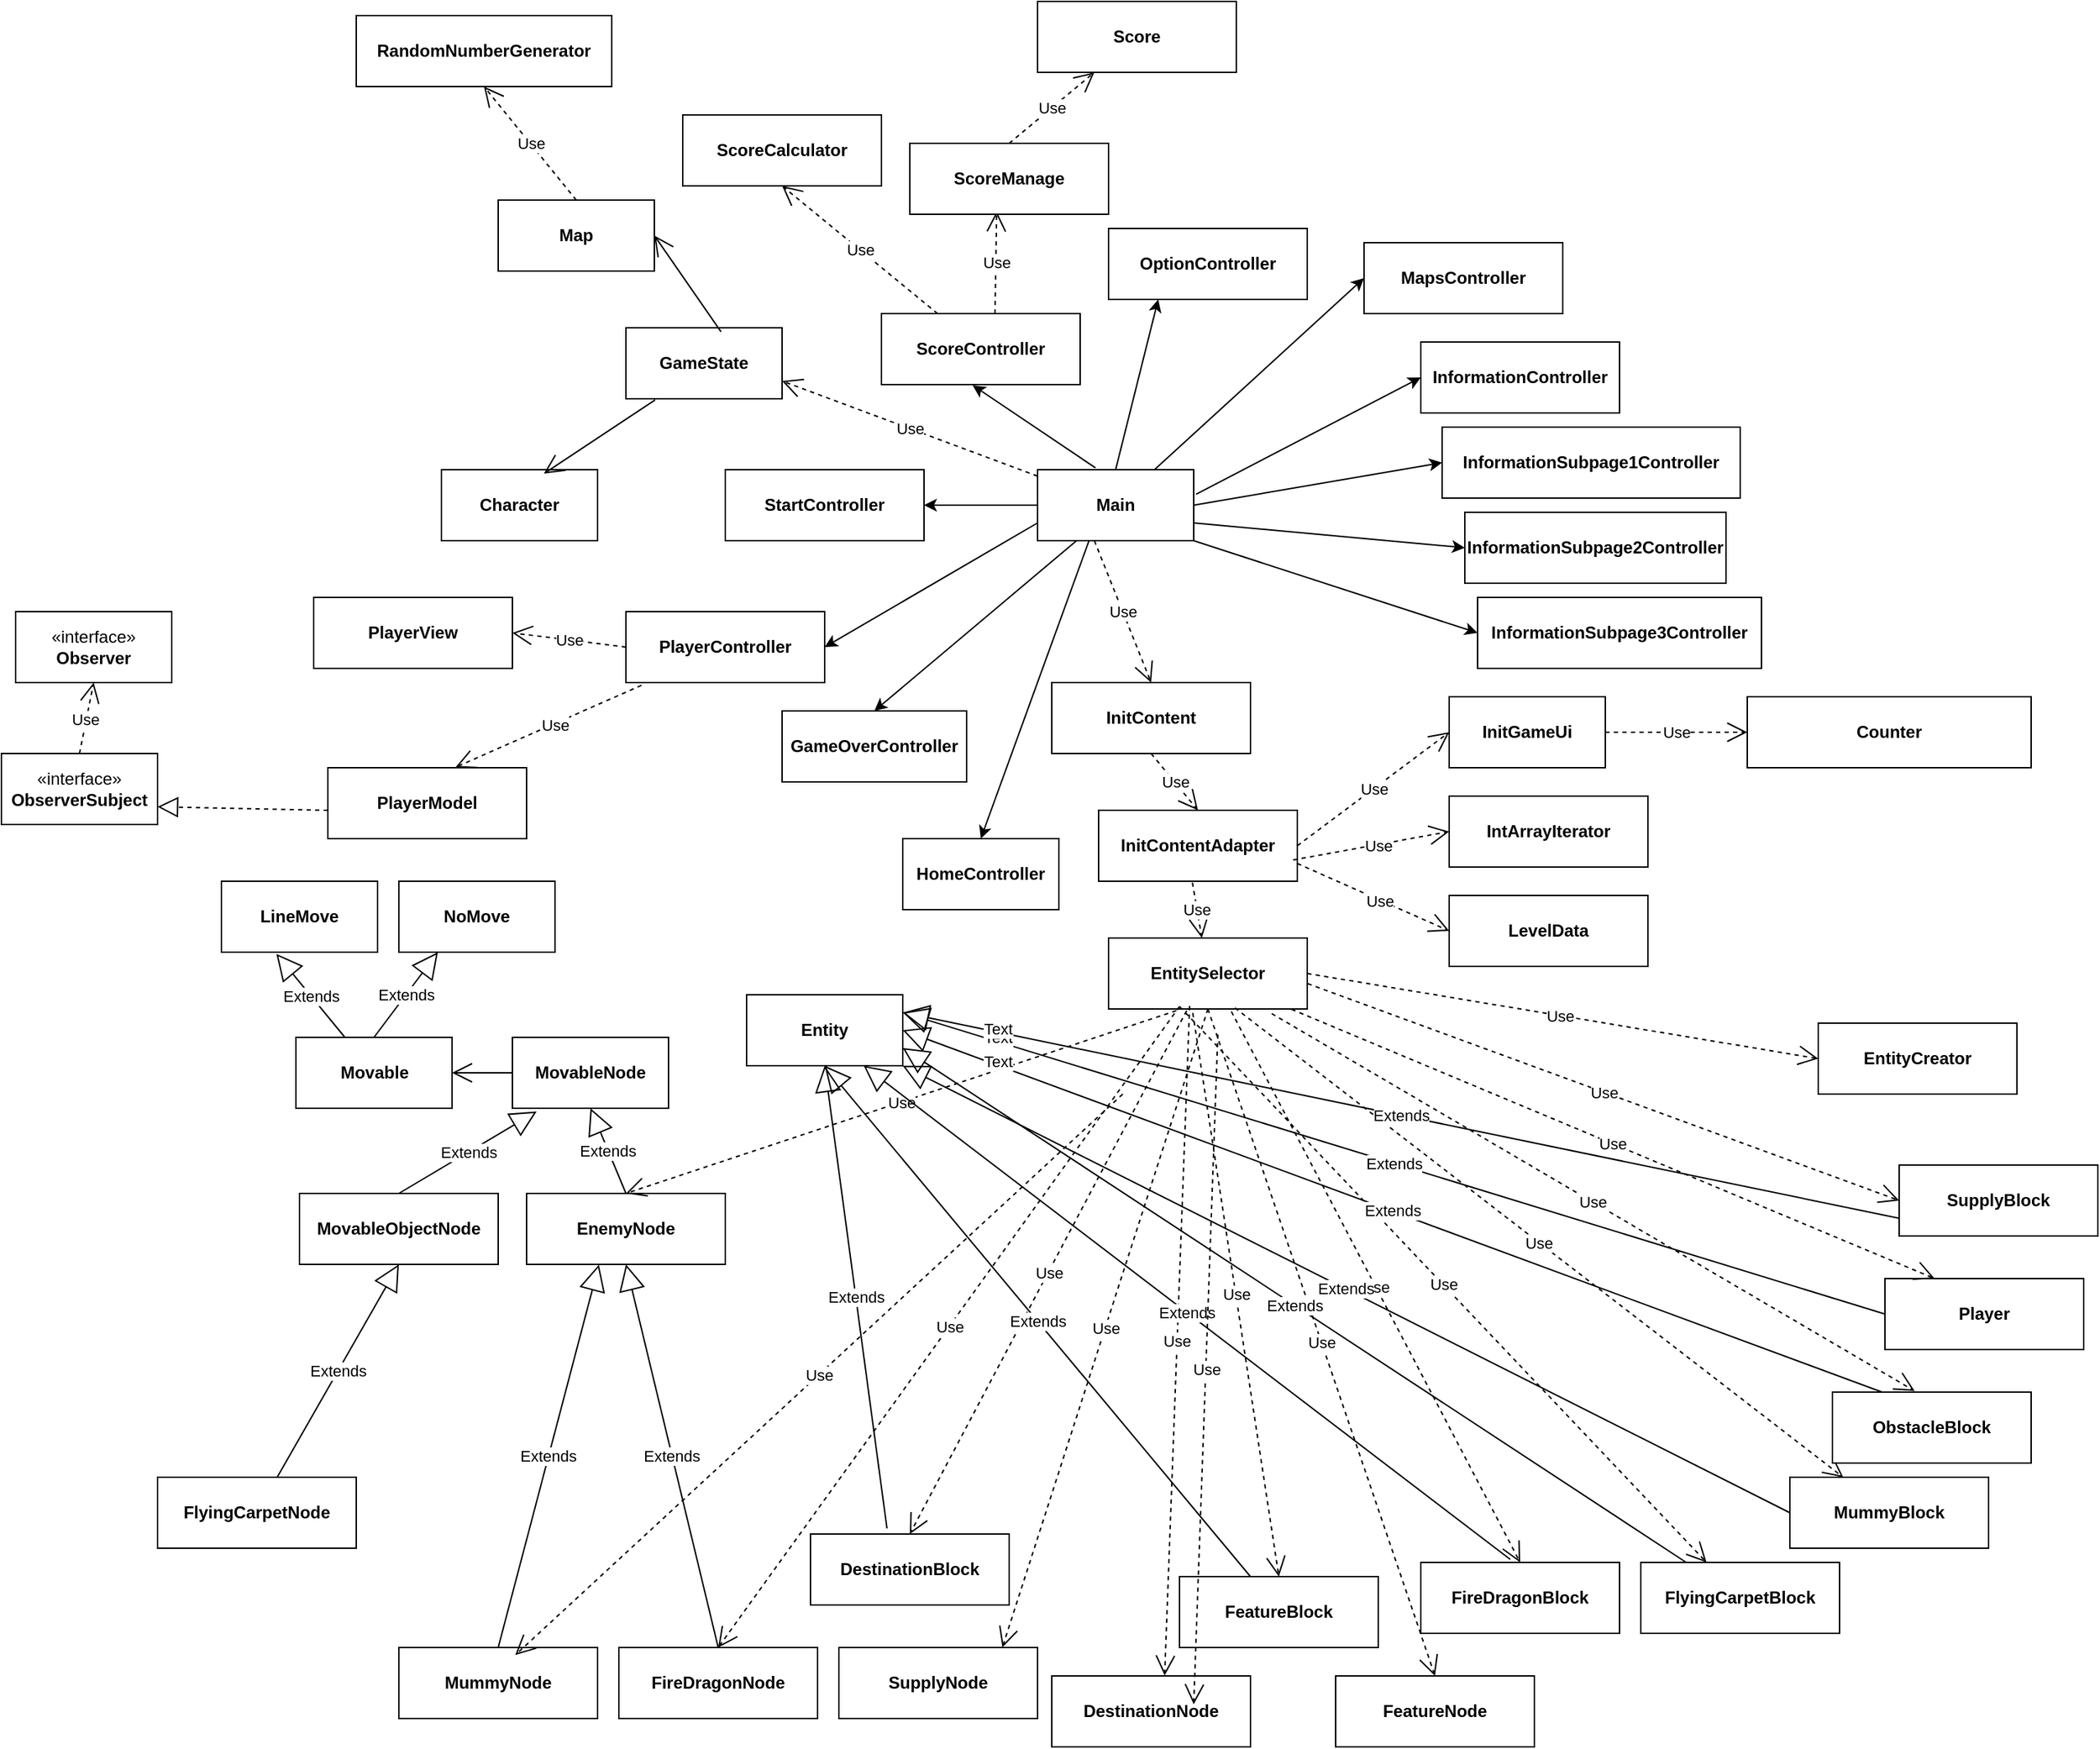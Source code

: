 <mxfile version="24.7.17">
  <diagram id="C5RBs43oDa-KdzZeNtuy" name="Page-1">
    <mxGraphModel dx="3694" dy="2656" grid="1" gridSize="10" guides="1" tooltips="1" connect="1" arrows="1" fold="1" page="1" pageScale="1" pageWidth="827" pageHeight="1169" math="0" shadow="0">
      <root>
        <mxCell id="WIyWlLk6GJQsqaUBKTNV-0" />
        <mxCell id="WIyWlLk6GJQsqaUBKTNV-1" parent="WIyWlLk6GJQsqaUBKTNV-0" />
        <mxCell id="lvZQd4kGXBRueiIC1qZG-39" value="&lt;b&gt;GameOverController&lt;/b&gt;" style="html=1;whiteSpace=wrap;" vertex="1" parent="WIyWlLk6GJQsqaUBKTNV-1">
          <mxGeometry x="50" y="400" width="130" height="50" as="geometry" />
        </mxCell>
        <mxCell id="lvZQd4kGXBRueiIC1qZG-62" style="edgeStyle=orthogonalEdgeStyle;rounded=0;orthogonalLoop=1;jettySize=auto;html=1;" edge="1" parent="WIyWlLk6GJQsqaUBKTNV-1" source="lvZQd4kGXBRueiIC1qZG-40">
          <mxGeometry relative="1" as="geometry">
            <mxPoint x="150.0" y="255" as="targetPoint" />
          </mxGeometry>
        </mxCell>
        <mxCell id="lvZQd4kGXBRueiIC1qZG-40" value="&lt;b&gt;Main&lt;/b&gt;" style="html=1;whiteSpace=wrap;" vertex="1" parent="WIyWlLk6GJQsqaUBKTNV-1">
          <mxGeometry x="230" y="230" width="110" height="50" as="geometry" />
        </mxCell>
        <mxCell id="lvZQd4kGXBRueiIC1qZG-41" value="" style="endArrow=classic;html=1;rounded=0;exitX=0.25;exitY=1;exitDx=0;exitDy=0;entryX=0.5;entryY=0;entryDx=0;entryDy=0;" edge="1" parent="WIyWlLk6GJQsqaUBKTNV-1" source="lvZQd4kGXBRueiIC1qZG-40" target="lvZQd4kGXBRueiIC1qZG-39">
          <mxGeometry width="50" height="50" relative="1" as="geometry">
            <mxPoint x="175" y="360.0" as="sourcePoint" />
            <mxPoint x="160" y="290" as="targetPoint" />
          </mxGeometry>
        </mxCell>
        <mxCell id="lvZQd4kGXBRueiIC1qZG-42" value="&lt;b&gt;HomeController&lt;/b&gt;" style="html=1;whiteSpace=wrap;" vertex="1" parent="WIyWlLk6GJQsqaUBKTNV-1">
          <mxGeometry x="135" y="490" width="110" height="50" as="geometry" />
        </mxCell>
        <mxCell id="lvZQd4kGXBRueiIC1qZG-44" value="" style="endArrow=classic;html=1;rounded=0;exitX=0.33;exitY=0.997;exitDx=0;exitDy=0;exitPerimeter=0;entryX=0.5;entryY=0;entryDx=0;entryDy=0;" edge="1" parent="WIyWlLk6GJQsqaUBKTNV-1" source="lvZQd4kGXBRueiIC1qZG-40" target="lvZQd4kGXBRueiIC1qZG-42">
          <mxGeometry width="50" height="50" relative="1" as="geometry">
            <mxPoint x="260" y="410" as="sourcePoint" />
            <mxPoint x="330" y="370" as="targetPoint" />
          </mxGeometry>
        </mxCell>
        <mxCell id="lvZQd4kGXBRueiIC1qZG-45" value="&lt;b&gt;InformationController&lt;/b&gt;" style="html=1;whiteSpace=wrap;" vertex="1" parent="WIyWlLk6GJQsqaUBKTNV-1">
          <mxGeometry x="500" y="140" width="140" height="50" as="geometry" />
        </mxCell>
        <mxCell id="lvZQd4kGXBRueiIC1qZG-46" value="" style="endArrow=classic;html=1;rounded=0;exitX=1.015;exitY=0.346;exitDx=0;exitDy=0;entryX=0;entryY=0.5;entryDx=0;entryDy=0;exitPerimeter=0;" edge="1" parent="WIyWlLk6GJQsqaUBKTNV-1" source="lvZQd4kGXBRueiIC1qZG-40" target="lvZQd4kGXBRueiIC1qZG-45">
          <mxGeometry width="50" height="50" relative="1" as="geometry">
            <mxPoint x="288" y="291" as="sourcePoint" />
            <mxPoint x="275" y="420" as="targetPoint" />
          </mxGeometry>
        </mxCell>
        <mxCell id="lvZQd4kGXBRueiIC1qZG-47" value="&lt;b&gt;InformationSubpage2Controller&lt;/b&gt;" style="html=1;whiteSpace=wrap;" vertex="1" parent="WIyWlLk6GJQsqaUBKTNV-1">
          <mxGeometry x="531" y="260" width="184" height="50" as="geometry" />
        </mxCell>
        <mxCell id="lvZQd4kGXBRueiIC1qZG-48" value="&lt;b&gt;InformationSubpage3Controller&lt;/b&gt;" style="html=1;whiteSpace=wrap;" vertex="1" parent="WIyWlLk6GJQsqaUBKTNV-1">
          <mxGeometry x="540" y="320" width="200" height="50" as="geometry" />
        </mxCell>
        <mxCell id="lvZQd4kGXBRueiIC1qZG-49" value="&lt;b&gt;InformationSubpage1Controller&lt;/b&gt;" style="html=1;whiteSpace=wrap;" vertex="1" parent="WIyWlLk6GJQsqaUBKTNV-1">
          <mxGeometry x="515" y="200" width="210" height="50" as="geometry" />
        </mxCell>
        <mxCell id="lvZQd4kGXBRueiIC1qZG-51" value="" style="endArrow=classic;html=1;rounded=0;exitX=1;exitY=1;exitDx=0;exitDy=0;entryX=0;entryY=0.5;entryDx=0;entryDy=0;" edge="1" parent="WIyWlLk6GJQsqaUBKTNV-1" source="lvZQd4kGXBRueiIC1qZG-40" target="lvZQd4kGXBRueiIC1qZG-48">
          <mxGeometry width="50" height="50" relative="1" as="geometry">
            <mxPoint x="268" y="290" as="sourcePoint" />
            <mxPoint x="125" y="410" as="targetPoint" />
          </mxGeometry>
        </mxCell>
        <mxCell id="lvZQd4kGXBRueiIC1qZG-52" value="" style="endArrow=classic;html=1;rounded=0;entryX=0;entryY=0.5;entryDx=0;entryDy=0;exitX=1;exitY=0.75;exitDx=0;exitDy=0;" edge="1" parent="WIyWlLk6GJQsqaUBKTNV-1" source="lvZQd4kGXBRueiIC1qZG-40" target="lvZQd4kGXBRueiIC1qZG-47">
          <mxGeometry width="50" height="50" relative="1" as="geometry">
            <mxPoint x="269" y="279" as="sourcePoint" />
            <mxPoint x="180" y="520" as="targetPoint" />
          </mxGeometry>
        </mxCell>
        <mxCell id="lvZQd4kGXBRueiIC1qZG-53" value="" style="endArrow=classic;html=1;rounded=0;entryX=0;entryY=0.5;entryDx=0;entryDy=0;exitX=1;exitY=0.5;exitDx=0;exitDy=0;" edge="1" parent="WIyWlLk6GJQsqaUBKTNV-1" source="lvZQd4kGXBRueiIC1qZG-40" target="lvZQd4kGXBRueiIC1qZG-49">
          <mxGeometry width="50" height="50" relative="1" as="geometry">
            <mxPoint x="350" y="260" as="sourcePoint" />
            <mxPoint x="410" y="520" as="targetPoint" />
          </mxGeometry>
        </mxCell>
        <mxCell id="lvZQd4kGXBRueiIC1qZG-54" value="&lt;b&gt;MapsController&lt;/b&gt;" style="html=1;whiteSpace=wrap;" vertex="1" parent="WIyWlLk6GJQsqaUBKTNV-1">
          <mxGeometry x="460" y="70" width="140" height="50" as="geometry" />
        </mxCell>
        <mxCell id="lvZQd4kGXBRueiIC1qZG-55" value="&lt;b&gt;OptionController&lt;/b&gt;" style="html=1;whiteSpace=wrap;" vertex="1" parent="WIyWlLk6GJQsqaUBKTNV-1">
          <mxGeometry x="280" y="60" width="140" height="50" as="geometry" />
        </mxCell>
        <mxCell id="lvZQd4kGXBRueiIC1qZG-56" value="&lt;b&gt;ScoreController&lt;/b&gt;" style="html=1;whiteSpace=wrap;" vertex="1" parent="WIyWlLk6GJQsqaUBKTNV-1">
          <mxGeometry x="120" y="120" width="140" height="50" as="geometry" />
        </mxCell>
        <mxCell id="lvZQd4kGXBRueiIC1qZG-57" value="&lt;b&gt;StartController&lt;/b&gt;" style="html=1;whiteSpace=wrap;" vertex="1" parent="WIyWlLk6GJQsqaUBKTNV-1">
          <mxGeometry x="10" y="230" width="140" height="50" as="geometry" />
        </mxCell>
        <mxCell id="lvZQd4kGXBRueiIC1qZG-65" value="" style="endArrow=classic;html=1;rounded=0;exitX=0.371;exitY=-0.026;exitDx=0;exitDy=0;exitPerimeter=0;entryX=0.459;entryY=1.009;entryDx=0;entryDy=0;entryPerimeter=0;" edge="1" parent="WIyWlLk6GJQsqaUBKTNV-1" source="lvZQd4kGXBRueiIC1qZG-40" target="lvZQd4kGXBRueiIC1qZG-56">
          <mxGeometry width="50" height="50" relative="1" as="geometry">
            <mxPoint x="140" y="220" as="sourcePoint" />
            <mxPoint x="190" y="170" as="targetPoint" />
          </mxGeometry>
        </mxCell>
        <mxCell id="lvZQd4kGXBRueiIC1qZG-66" value="" style="endArrow=classic;html=1;rounded=0;entryX=0.25;entryY=1;entryDx=0;entryDy=0;exitX=0.5;exitY=0;exitDx=0;exitDy=0;" edge="1" parent="WIyWlLk6GJQsqaUBKTNV-1" source="lvZQd4kGXBRueiIC1qZG-40" target="lvZQd4kGXBRueiIC1qZG-55">
          <mxGeometry width="50" height="50" relative="1" as="geometry">
            <mxPoint x="290" y="230" as="sourcePoint" />
            <mxPoint x="340" y="180" as="targetPoint" />
          </mxGeometry>
        </mxCell>
        <mxCell id="lvZQd4kGXBRueiIC1qZG-67" value="" style="endArrow=classic;html=1;rounded=0;entryX=0;entryY=0.5;entryDx=0;entryDy=0;" edge="1" parent="WIyWlLk6GJQsqaUBKTNV-1" source="lvZQd4kGXBRueiIC1qZG-40" target="lvZQd4kGXBRueiIC1qZG-54">
          <mxGeometry width="50" height="50" relative="1" as="geometry">
            <mxPoint x="350" y="280" as="sourcePoint" />
            <mxPoint x="400" y="230" as="targetPoint" />
          </mxGeometry>
        </mxCell>
        <mxCell id="lvZQd4kGXBRueiIC1qZG-68" value="&lt;b&gt;PlayerController&lt;/b&gt;" style="html=1;whiteSpace=wrap;" vertex="1" parent="WIyWlLk6GJQsqaUBKTNV-1">
          <mxGeometry x="-60" y="330" width="140" height="50" as="geometry" />
        </mxCell>
        <mxCell id="lvZQd4kGXBRueiIC1qZG-69" value="" style="endArrow=classic;html=1;rounded=0;entryX=1;entryY=0.5;entryDx=0;entryDy=0;exitX=0;exitY=0.75;exitDx=0;exitDy=0;" edge="1" parent="WIyWlLk6GJQsqaUBKTNV-1" source="lvZQd4kGXBRueiIC1qZG-40" target="lvZQd4kGXBRueiIC1qZG-68">
          <mxGeometry width="50" height="50" relative="1" as="geometry">
            <mxPoint x="170" y="340" as="sourcePoint" />
            <mxPoint x="220" y="290" as="targetPoint" />
          </mxGeometry>
        </mxCell>
        <mxCell id="lvZQd4kGXBRueiIC1qZG-71" value="&lt;b&gt;PlayerModel&lt;/b&gt;" style="html=1;whiteSpace=wrap;" vertex="1" parent="WIyWlLk6GJQsqaUBKTNV-1">
          <mxGeometry x="-270" y="440" width="140" height="50" as="geometry" />
        </mxCell>
        <mxCell id="lvZQd4kGXBRueiIC1qZG-73" value="Use" style="endArrow=open;endSize=12;dashed=1;html=1;rounded=0;entryX=0.643;entryY=-0.007;entryDx=0;entryDy=0;entryPerimeter=0;exitX=0.078;exitY=1.039;exitDx=0;exitDy=0;exitPerimeter=0;" edge="1" parent="WIyWlLk6GJQsqaUBKTNV-1" source="lvZQd4kGXBRueiIC1qZG-68" target="lvZQd4kGXBRueiIC1qZG-71">
          <mxGeometry x="-0.062" y="1" width="160" relative="1" as="geometry">
            <mxPoint x="-2" y="380" as="sourcePoint" />
            <mxPoint x="-120" y="440" as="targetPoint" />
            <mxPoint as="offset" />
          </mxGeometry>
        </mxCell>
        <mxCell id="lvZQd4kGXBRueiIC1qZG-74" value="&lt;b&gt;PlayerView&lt;/b&gt;" style="html=1;whiteSpace=wrap;" vertex="1" parent="WIyWlLk6GJQsqaUBKTNV-1">
          <mxGeometry x="-280" y="320" width="140" height="50" as="geometry" />
        </mxCell>
        <mxCell id="lvZQd4kGXBRueiIC1qZG-75" value="Use" style="endArrow=open;endSize=12;dashed=1;html=1;rounded=0;exitX=0;exitY=0.5;exitDx=0;exitDy=0;entryX=1;entryY=0.5;entryDx=0;entryDy=0;" edge="1" parent="WIyWlLk6GJQsqaUBKTNV-1" source="lvZQd4kGXBRueiIC1qZG-68" target="lvZQd4kGXBRueiIC1qZG-74">
          <mxGeometry width="160" relative="1" as="geometry">
            <mxPoint x="-31" y="393" as="sourcePoint" />
            <mxPoint x="-87" y="490" as="targetPoint" />
          </mxGeometry>
        </mxCell>
        <mxCell id="lvZQd4kGXBRueiIC1qZG-76" value="&lt;b&gt;GameState&lt;/b&gt;" style="html=1;whiteSpace=wrap;" vertex="1" parent="WIyWlLk6GJQsqaUBKTNV-1">
          <mxGeometry x="-60" y="130" width="110" height="50" as="geometry" />
        </mxCell>
        <mxCell id="lvZQd4kGXBRueiIC1qZG-77" value="Use" style="endArrow=open;endSize=12;dashed=1;html=1;rounded=0;entryX=1;entryY=0.75;entryDx=0;entryDy=0;" edge="1" parent="WIyWlLk6GJQsqaUBKTNV-1" source="lvZQd4kGXBRueiIC1qZG-40" target="lvZQd4kGXBRueiIC1qZG-76">
          <mxGeometry width="160" relative="1" as="geometry">
            <mxPoint x="-80" y="200" as="sourcePoint" />
            <mxPoint x="80" y="200" as="targetPoint" />
          </mxGeometry>
        </mxCell>
        <mxCell id="lvZQd4kGXBRueiIC1qZG-78" value="&lt;b&gt;Character&lt;/b&gt;" style="html=1;whiteSpace=wrap;" vertex="1" parent="WIyWlLk6GJQsqaUBKTNV-1">
          <mxGeometry x="-190" y="230" width="110" height="50" as="geometry" />
        </mxCell>
        <mxCell id="lvZQd4kGXBRueiIC1qZG-79" value="&lt;b&gt;Map&lt;/b&gt;" style="html=1;whiteSpace=wrap;" vertex="1" parent="WIyWlLk6GJQsqaUBKTNV-1">
          <mxGeometry x="-150" y="40" width="110" height="50" as="geometry" />
        </mxCell>
        <mxCell id="lvZQd4kGXBRueiIC1qZG-84" value="&lt;b&gt;EntitySelector&lt;/b&gt;" style="html=1;whiteSpace=wrap;" vertex="1" parent="WIyWlLk6GJQsqaUBKTNV-1">
          <mxGeometry x="280" y="560" width="140" height="50" as="geometry" />
        </mxCell>
        <mxCell id="lvZQd4kGXBRueiIC1qZG-85" value="&lt;b&gt;InitContentAdapter&lt;/b&gt;" style="html=1;whiteSpace=wrap;" vertex="1" parent="WIyWlLk6GJQsqaUBKTNV-1">
          <mxGeometry x="273" y="470" width="140" height="50" as="geometry" />
        </mxCell>
        <mxCell id="lvZQd4kGXBRueiIC1qZG-86" value="&lt;b&gt;InitContent&lt;/b&gt;" style="html=1;whiteSpace=wrap;" vertex="1" parent="WIyWlLk6GJQsqaUBKTNV-1">
          <mxGeometry x="240" y="380" width="140" height="50" as="geometry" />
        </mxCell>
        <mxCell id="lvZQd4kGXBRueiIC1qZG-87" value="" style="endArrow=open;endFill=1;endSize=12;html=1;rounded=0;entryX=0.656;entryY=0.056;entryDx=0;entryDy=0;entryPerimeter=0;exitX=0.187;exitY=1.016;exitDx=0;exitDy=0;exitPerimeter=0;" edge="1" parent="WIyWlLk6GJQsqaUBKTNV-1" source="lvZQd4kGXBRueiIC1qZG-76" target="lvZQd4kGXBRueiIC1qZG-78">
          <mxGeometry width="160" relative="1" as="geometry">
            <mxPoint x="-170" y="200" as="sourcePoint" />
            <mxPoint x="-10" y="200" as="targetPoint" />
          </mxGeometry>
        </mxCell>
        <mxCell id="lvZQd4kGXBRueiIC1qZG-88" value="" style="endArrow=open;endFill=1;endSize=12;html=1;rounded=0;entryX=1;entryY=0.5;entryDx=0;entryDy=0;exitX=0.609;exitY=0.056;exitDx=0;exitDy=0;exitPerimeter=0;" edge="1" parent="WIyWlLk6GJQsqaUBKTNV-1" source="lvZQd4kGXBRueiIC1qZG-76" target="lvZQd4kGXBRueiIC1qZG-79">
          <mxGeometry width="160" relative="1" as="geometry">
            <mxPoint x="-10" y="80" as="sourcePoint" />
            <mxPoint x="150" y="80" as="targetPoint" />
          </mxGeometry>
        </mxCell>
        <mxCell id="lvZQd4kGXBRueiIC1qZG-89" value="Use" style="endArrow=open;endSize=12;dashed=1;html=1;rounded=0;entryX=0.5;entryY=0;entryDx=0;entryDy=0;" edge="1" parent="WIyWlLk6GJQsqaUBKTNV-1" target="lvZQd4kGXBRueiIC1qZG-86">
          <mxGeometry width="160" relative="1" as="geometry">
            <mxPoint x="270" y="280" as="sourcePoint" />
            <mxPoint x="390" y="440" as="targetPoint" />
          </mxGeometry>
        </mxCell>
        <mxCell id="lvZQd4kGXBRueiIC1qZG-90" value="Use" style="endArrow=open;endSize=12;dashed=1;html=1;rounded=0;entryX=0.5;entryY=0;entryDx=0;entryDy=0;exitX=0.5;exitY=1;exitDx=0;exitDy=0;" edge="1" parent="WIyWlLk6GJQsqaUBKTNV-1" source="lvZQd4kGXBRueiIC1qZG-86" target="lvZQd4kGXBRueiIC1qZG-85">
          <mxGeometry width="160" relative="1" as="geometry">
            <mxPoint x="310" y="520" as="sourcePoint" />
            <mxPoint x="470" y="520" as="targetPoint" />
          </mxGeometry>
        </mxCell>
        <mxCell id="lvZQd4kGXBRueiIC1qZG-91" value="Use" style="endArrow=open;endSize=12;dashed=1;html=1;rounded=0;exitX=0.472;exitY=1.018;exitDx=0;exitDy=0;exitPerimeter=0;" edge="1" parent="WIyWlLk6GJQsqaUBKTNV-1" source="lvZQd4kGXBRueiIC1qZG-85" target="lvZQd4kGXBRueiIC1qZG-84">
          <mxGeometry x="-0.011" width="160" relative="1" as="geometry">
            <mxPoint x="370" y="630" as="sourcePoint" />
            <mxPoint x="390" y="690" as="targetPoint" />
            <mxPoint as="offset" />
          </mxGeometry>
        </mxCell>
        <mxCell id="lvZQd4kGXBRueiIC1qZG-93" value="&lt;b&gt;EntityCreator&lt;/b&gt;" style="html=1;whiteSpace=wrap;" vertex="1" parent="WIyWlLk6GJQsqaUBKTNV-1">
          <mxGeometry x="780" y="620" width="140" height="50" as="geometry" />
        </mxCell>
        <mxCell id="lvZQd4kGXBRueiIC1qZG-94" value="Use" style="endArrow=open;endSize=12;dashed=1;html=1;rounded=0;exitX=1;exitY=0.5;exitDx=0;exitDy=0;entryX=0;entryY=0.5;entryDx=0;entryDy=0;" edge="1" parent="WIyWlLk6GJQsqaUBKTNV-1" source="lvZQd4kGXBRueiIC1qZG-84" target="lvZQd4kGXBRueiIC1qZG-93">
          <mxGeometry x="-0.011" width="160" relative="1" as="geometry">
            <mxPoint x="386.5" y="720" as="sourcePoint" />
            <mxPoint x="398" y="770" as="targetPoint" />
            <mxPoint as="offset" />
          </mxGeometry>
        </mxCell>
        <mxCell id="lvZQd4kGXBRueiIC1qZG-97" value="&lt;b&gt;DestinationBlock&lt;/b&gt;" style="html=1;whiteSpace=wrap;" vertex="1" parent="WIyWlLk6GJQsqaUBKTNV-1">
          <mxGeometry x="70" y="980" width="140" height="50" as="geometry" />
        </mxCell>
        <mxCell id="lvZQd4kGXBRueiIC1qZG-98" value="Use" style="endArrow=open;endSize=12;dashed=1;html=1;rounded=0;entryX=0.5;entryY=0;entryDx=0;entryDy=0;exitX=0.393;exitY=1.024;exitDx=0;exitDy=0;exitPerimeter=0;" edge="1" parent="WIyWlLk6GJQsqaUBKTNV-1" source="lvZQd4kGXBRueiIC1qZG-84" target="lvZQd4kGXBRueiIC1qZG-97">
          <mxGeometry width="160" relative="1" as="geometry">
            <mxPoint x="70" y="770" as="sourcePoint" />
            <mxPoint x="230" y="770" as="targetPoint" />
          </mxGeometry>
        </mxCell>
        <mxCell id="lvZQd4kGXBRueiIC1qZG-101" value="&lt;b&gt;DestinationNode&lt;/b&gt;" style="html=1;whiteSpace=wrap;" vertex="1" parent="WIyWlLk6GJQsqaUBKTNV-1">
          <mxGeometry x="240" y="1080" width="140" height="50" as="geometry" />
        </mxCell>
        <mxCell id="lvZQd4kGXBRueiIC1qZG-102" value="&lt;b&gt;Entity&lt;/b&gt;" style="html=1;whiteSpace=wrap;" vertex="1" parent="WIyWlLk6GJQsqaUBKTNV-1">
          <mxGeometry x="25" y="600" width="110" height="50" as="geometry" />
        </mxCell>
        <mxCell id="lvZQd4kGXBRueiIC1qZG-103" value="Extends" style="endArrow=block;endSize=16;endFill=0;html=1;rounded=0;entryX=0.5;entryY=1;entryDx=0;entryDy=0;exitX=0.385;exitY=-0.078;exitDx=0;exitDy=0;exitPerimeter=0;" edge="1" parent="WIyWlLk6GJQsqaUBKTNV-1" source="lvZQd4kGXBRueiIC1qZG-97" target="lvZQd4kGXBRueiIC1qZG-102">
          <mxGeometry width="160" relative="1" as="geometry">
            <mxPoint x="140" y="830" as="sourcePoint" />
            <mxPoint x="110" y="860" as="targetPoint" />
          </mxGeometry>
        </mxCell>
        <mxCell id="lvZQd4kGXBRueiIC1qZG-104" value="&lt;b&gt;MovableNode&lt;/b&gt;" style="html=1;whiteSpace=wrap;" vertex="1" parent="WIyWlLk6GJQsqaUBKTNV-1">
          <mxGeometry x="-140" y="630" width="110" height="50" as="geometry" />
        </mxCell>
        <mxCell id="lvZQd4kGXBRueiIC1qZG-106" value="Use" style="endArrow=open;endSize=12;dashed=1;html=1;rounded=0;entryX=0.568;entryY=-0.005;entryDx=0;entryDy=0;exitX=0.408;exitY=0.958;exitDx=0;exitDy=0;exitPerimeter=0;entryPerimeter=0;" edge="1" parent="WIyWlLk6GJQsqaUBKTNV-1" source="lvZQd4kGXBRueiIC1qZG-84" target="lvZQd4kGXBRueiIC1qZG-101">
          <mxGeometry width="160" relative="1" as="geometry">
            <mxPoint x="225" y="680" as="sourcePoint" />
            <mxPoint x="140" y="830" as="targetPoint" />
          </mxGeometry>
        </mxCell>
        <mxCell id="lvZQd4kGXBRueiIC1qZG-107" value="&lt;b&gt;EnemyNode&lt;/b&gt;" style="html=1;whiteSpace=wrap;" vertex="1" parent="WIyWlLk6GJQsqaUBKTNV-1">
          <mxGeometry x="-130" y="740" width="140" height="50" as="geometry" />
        </mxCell>
        <mxCell id="lvZQd4kGXBRueiIC1qZG-108" value="Extends" style="endArrow=block;endSize=16;endFill=0;html=1;rounded=0;entryX=0.5;entryY=1;entryDx=0;entryDy=0;exitX=0.5;exitY=0;exitDx=0;exitDy=0;" edge="1" parent="WIyWlLk6GJQsqaUBKTNV-1" source="lvZQd4kGXBRueiIC1qZG-107" target="lvZQd4kGXBRueiIC1qZG-104">
          <mxGeometry x="0.014" width="160" relative="1" as="geometry">
            <mxPoint x="-70" y="800" as="sourcePoint" />
            <mxPoint x="-84" y="690" as="targetPoint" />
            <mxPoint as="offset" />
          </mxGeometry>
        </mxCell>
        <mxCell id="lvZQd4kGXBRueiIC1qZG-109" value="&lt;b&gt;Movable&lt;/b&gt;" style="html=1;whiteSpace=wrap;" vertex="1" parent="WIyWlLk6GJQsqaUBKTNV-1">
          <mxGeometry x="-292.5" y="630" width="110" height="50" as="geometry" />
        </mxCell>
        <mxCell id="lvZQd4kGXBRueiIC1qZG-112" value="" style="endArrow=open;endFill=1;endSize=12;html=1;rounded=0;entryX=1;entryY=0.5;entryDx=0;entryDy=0;exitX=0;exitY=0.5;exitDx=0;exitDy=0;" edge="1" parent="WIyWlLk6GJQsqaUBKTNV-1" source="lvZQd4kGXBRueiIC1qZG-104" target="lvZQd4kGXBRueiIC1qZG-109">
          <mxGeometry width="160" relative="1" as="geometry">
            <mxPoint x="-140" y="650" as="sourcePoint" />
            <mxPoint x="-159.5" y="532" as="targetPoint" />
          </mxGeometry>
        </mxCell>
        <mxCell id="lvZQd4kGXBRueiIC1qZG-115" value="&lt;b&gt;LineMove&lt;/b&gt;" style="html=1;whiteSpace=wrap;" vertex="1" parent="WIyWlLk6GJQsqaUBKTNV-1">
          <mxGeometry x="-345" y="520" width="110" height="50" as="geometry" />
        </mxCell>
        <mxCell id="lvZQd4kGXBRueiIC1qZG-116" value="&lt;b&gt;NoMove&lt;/b&gt;" style="html=1;whiteSpace=wrap;" vertex="1" parent="WIyWlLk6GJQsqaUBKTNV-1">
          <mxGeometry x="-220" y="520" width="110" height="50" as="geometry" />
        </mxCell>
        <mxCell id="lvZQd4kGXBRueiIC1qZG-117" value="Extends" style="endArrow=block;endSize=16;endFill=0;html=1;rounded=0;entryX=0.352;entryY=1.024;entryDx=0;entryDy=0;entryPerimeter=0;" edge="1" parent="WIyWlLk6GJQsqaUBKTNV-1" source="lvZQd4kGXBRueiIC1qZG-109" target="lvZQd4kGXBRueiIC1qZG-115">
          <mxGeometry width="160" relative="1" as="geometry">
            <mxPoint x="-235" y="780" as="sourcePoint" />
            <mxPoint x="-289" y="570" as="targetPoint" />
          </mxGeometry>
        </mxCell>
        <mxCell id="lvZQd4kGXBRueiIC1qZG-118" value="Extends" style="endArrow=block;endSize=16;endFill=0;html=1;rounded=0;entryX=0.25;entryY=1;entryDx=0;entryDy=0;exitX=0.5;exitY=0;exitDx=0;exitDy=0;" edge="1" parent="WIyWlLk6GJQsqaUBKTNV-1" source="lvZQd4kGXBRueiIC1qZG-109" target="lvZQd4kGXBRueiIC1qZG-116">
          <mxGeometry width="160" relative="1" as="geometry">
            <mxPoint x="-241.5" y="640" as="sourcePoint" />
            <mxPoint x="-296.5" y="581" as="targetPoint" />
          </mxGeometry>
        </mxCell>
        <mxCell id="lvZQd4kGXBRueiIC1qZG-120" value="Use" style="endArrow=open;endSize=12;dashed=1;html=1;rounded=0;entryX=0.5;entryY=0;entryDx=0;entryDy=0;exitX=0.341;exitY=1.024;exitDx=0;exitDy=0;exitPerimeter=0;" edge="1" parent="WIyWlLk6GJQsqaUBKTNV-1" source="lvZQd4kGXBRueiIC1qZG-84" target="lvZQd4kGXBRueiIC1qZG-107">
          <mxGeometry width="160" relative="1" as="geometry">
            <mxPoint x="225" y="680" as="sourcePoint" />
            <mxPoint x="130" y="840" as="targetPoint" />
          </mxGeometry>
        </mxCell>
        <mxCell id="lvZQd4kGXBRueiIC1qZG-121" value="&lt;b&gt;FeatureBlock&lt;/b&gt;" style="html=1;whiteSpace=wrap;" vertex="1" parent="WIyWlLk6GJQsqaUBKTNV-1">
          <mxGeometry x="330" y="1010" width="140" height="50" as="geometry" />
        </mxCell>
        <mxCell id="lvZQd4kGXBRueiIC1qZG-122" value="Extends" style="endArrow=block;endSize=16;endFill=0;html=1;rounded=0;entryX=0.5;entryY=1;entryDx=0;entryDy=0;exitX=0.357;exitY=0;exitDx=0;exitDy=0;exitPerimeter=0;" edge="1" parent="WIyWlLk6GJQsqaUBKTNV-1" source="lvZQd4kGXBRueiIC1qZG-121" target="lvZQd4kGXBRueiIC1qZG-102">
          <mxGeometry width="160" relative="1" as="geometry">
            <mxPoint x="114" y="856" as="sourcePoint" />
            <mxPoint x="110" y="680" as="targetPoint" />
          </mxGeometry>
        </mxCell>
        <mxCell id="lvZQd4kGXBRueiIC1qZG-123" value="Use" style="endArrow=open;endSize=12;dashed=1;html=1;rounded=0;entryX=0.5;entryY=0;entryDx=0;entryDy=0;exitX=0.424;exitY=1.056;exitDx=0;exitDy=0;exitPerimeter=0;" edge="1" parent="WIyWlLk6GJQsqaUBKTNV-1" source="lvZQd4kGXBRueiIC1qZG-84" target="lvZQd4kGXBRueiIC1qZG-121">
          <mxGeometry width="160" relative="1" as="geometry">
            <mxPoint x="240" y="670" as="sourcePoint" />
            <mxPoint x="130" y="860" as="targetPoint" />
          </mxGeometry>
        </mxCell>
        <mxCell id="lvZQd4kGXBRueiIC1qZG-125" value="&lt;b&gt;FeatureNode&lt;/b&gt;" style="html=1;whiteSpace=wrap;" vertex="1" parent="WIyWlLk6GJQsqaUBKTNV-1">
          <mxGeometry x="440" y="1080" width="140" height="50" as="geometry" />
        </mxCell>
        <mxCell id="lvZQd4kGXBRueiIC1qZG-126" value="Use" style="endArrow=open;endSize=12;dashed=1;html=1;rounded=0;entryX=0.5;entryY=0;entryDx=0;entryDy=0;exitX=0.5;exitY=1;exitDx=0;exitDy=0;" edge="1" parent="WIyWlLk6GJQsqaUBKTNV-1" source="lvZQd4kGXBRueiIC1qZG-84" target="lvZQd4kGXBRueiIC1qZG-125">
          <mxGeometry width="160" relative="1" as="geometry">
            <mxPoint x="279" y="683" as="sourcePoint" />
            <mxPoint x="380" y="850" as="targetPoint" />
          </mxGeometry>
        </mxCell>
        <mxCell id="lvZQd4kGXBRueiIC1qZG-128" value="&lt;b&gt;FireDragonBlock&lt;/b&gt;" style="html=1;whiteSpace=wrap;" vertex="1" parent="WIyWlLk6GJQsqaUBKTNV-1">
          <mxGeometry x="500" y="1000" width="140" height="50" as="geometry" />
        </mxCell>
        <mxCell id="lvZQd4kGXBRueiIC1qZG-129" value="Extends" style="endArrow=block;endSize=16;endFill=0;html=1;rounded=0;entryX=0.75;entryY=1;entryDx=0;entryDy=0;exitX=0.45;exitY=-0.042;exitDx=0;exitDy=0;exitPerimeter=0;" edge="1" parent="WIyWlLk6GJQsqaUBKTNV-1" source="lvZQd4kGXBRueiIC1qZG-128" target="lvZQd4kGXBRueiIC1qZG-102">
          <mxGeometry width="160" relative="1" as="geometry">
            <mxPoint x="350" y="870" as="sourcePoint" />
            <mxPoint x="152" y="682" as="targetPoint" />
          </mxGeometry>
        </mxCell>
        <mxCell id="lvZQd4kGXBRueiIC1qZG-130" value="Use" style="endArrow=open;endSize=12;dashed=1;html=1;rounded=0;entryX=0.5;entryY=0;entryDx=0;entryDy=0;exitX=0.618;exitY=1.036;exitDx=0;exitDy=0;exitPerimeter=0;" edge="1" parent="WIyWlLk6GJQsqaUBKTNV-1" source="lvZQd4kGXBRueiIC1qZG-84" target="lvZQd4kGXBRueiIC1qZG-128">
          <mxGeometry width="160" relative="1" as="geometry">
            <mxPoint x="346" y="670" as="sourcePoint" />
            <mxPoint x="515" y="920" as="targetPoint" />
          </mxGeometry>
        </mxCell>
        <mxCell id="lvZQd4kGXBRueiIC1qZG-131" value="&lt;b&gt;FireDragonNode&lt;/b&gt;" style="html=1;whiteSpace=wrap;" vertex="1" parent="WIyWlLk6GJQsqaUBKTNV-1">
          <mxGeometry x="-65" y="1060" width="140" height="50" as="geometry" />
        </mxCell>
        <mxCell id="lvZQd4kGXBRueiIC1qZG-132" value="Extends" style="endArrow=block;endSize=16;endFill=0;html=1;rounded=0;entryX=0.5;entryY=1;entryDx=0;entryDy=0;exitX=0.5;exitY=0;exitDx=0;exitDy=0;" edge="1" parent="WIyWlLk6GJQsqaUBKTNV-1" source="lvZQd4kGXBRueiIC1qZG-131" target="lvZQd4kGXBRueiIC1qZG-107">
          <mxGeometry width="160" relative="1" as="geometry">
            <mxPoint x="10" y="1190" as="sourcePoint" />
            <mxPoint x="-32" y="960" as="targetPoint" />
          </mxGeometry>
        </mxCell>
        <mxCell id="lvZQd4kGXBRueiIC1qZG-133" value="Use" style="endArrow=open;endSize=12;dashed=1;html=1;rounded=0;entryX=0.5;entryY=0;entryDx=0;entryDy=0;exitX=0.357;exitY=0.965;exitDx=0;exitDy=0;exitPerimeter=0;" edge="1" parent="WIyWlLk6GJQsqaUBKTNV-1" source="lvZQd4kGXBRueiIC1qZG-84" target="lvZQd4kGXBRueiIC1qZG-131">
          <mxGeometry width="160" relative="1" as="geometry">
            <mxPoint x="303" y="681" as="sourcePoint" />
            <mxPoint x="5" y="770" as="targetPoint" />
          </mxGeometry>
        </mxCell>
        <mxCell id="lvZQd4kGXBRueiIC1qZG-134" value="&lt;b&gt;FlyingCarpetBlock&lt;/b&gt;" style="html=1;whiteSpace=wrap;" vertex="1" parent="WIyWlLk6GJQsqaUBKTNV-1">
          <mxGeometry x="655" y="1000" width="140" height="50" as="geometry" />
        </mxCell>
        <mxCell id="lvZQd4kGXBRueiIC1qZG-135" value="Extends" style="endArrow=block;endSize=16;endFill=0;html=1;rounded=0;entryX=1;entryY=0.75;entryDx=0;entryDy=0;" edge="1" parent="WIyWlLk6GJQsqaUBKTNV-1" source="lvZQd4kGXBRueiIC1qZG-134" target="lvZQd4kGXBRueiIC1qZG-102">
          <mxGeometry width="160" relative="1" as="geometry">
            <mxPoint x="139" y="1006" as="sourcePoint" />
            <mxPoint x="155" y="690" as="targetPoint" />
          </mxGeometry>
        </mxCell>
        <mxCell id="lvZQd4kGXBRueiIC1qZG-136" value="&lt;b&gt;FlyingCarpetNode&lt;/b&gt;" style="html=1;whiteSpace=wrap;" vertex="1" parent="WIyWlLk6GJQsqaUBKTNV-1">
          <mxGeometry x="-390" y="940" width="140" height="50" as="geometry" />
        </mxCell>
        <mxCell id="lvZQd4kGXBRueiIC1qZG-137" value="Use" style="endArrow=open;endSize=12;dashed=1;html=1;rounded=0;exitX=0.357;exitY=0.965;exitDx=0;exitDy=0;exitPerimeter=0;" edge="1" parent="WIyWlLk6GJQsqaUBKTNV-1" source="lvZQd4kGXBRueiIC1qZG-84" target="lvZQd4kGXBRueiIC1qZG-134">
          <mxGeometry width="160" relative="1" as="geometry">
            <mxPoint x="310" y="681" as="sourcePoint" />
            <mxPoint x="155" y="1010" as="targetPoint" />
          </mxGeometry>
        </mxCell>
        <mxCell id="lvZQd4kGXBRueiIC1qZG-138" value="Extends" style="endArrow=block;endSize=16;endFill=0;html=1;rounded=0;entryX=0.5;entryY=1;entryDx=0;entryDy=0;" edge="1" parent="WIyWlLk6GJQsqaUBKTNV-1" source="lvZQd4kGXBRueiIC1qZG-136" target="lvZQd4kGXBRueiIC1qZG-139">
          <mxGeometry width="160" relative="1" as="geometry">
            <mxPoint x="-371.25" y="960.0" as="sourcePoint" />
            <mxPoint x="-209" y="810" as="targetPoint" />
          </mxGeometry>
        </mxCell>
        <mxCell id="lvZQd4kGXBRueiIC1qZG-139" value="&lt;b&gt;MovableObjectNode&lt;/b&gt;" style="html=1;whiteSpace=wrap;" vertex="1" parent="WIyWlLk6GJQsqaUBKTNV-1">
          <mxGeometry x="-290" y="740" width="140" height="50" as="geometry" />
        </mxCell>
        <mxCell id="lvZQd4kGXBRueiIC1qZG-142" value="Extends" style="endArrow=block;endSize=16;endFill=0;html=1;rounded=0;exitX=0.5;exitY=0;exitDx=0;exitDy=0;entryX=0.155;entryY=1.045;entryDx=0;entryDy=0;entryPerimeter=0;" edge="1" parent="WIyWlLk6GJQsqaUBKTNV-1" source="lvZQd4kGXBRueiIC1qZG-139" target="lvZQd4kGXBRueiIC1qZG-104">
          <mxGeometry x="0.014" width="160" relative="1" as="geometry">
            <mxPoint x="-50" y="750" as="sourcePoint" />
            <mxPoint x="-150" y="700" as="targetPoint" />
            <mxPoint as="offset" />
          </mxGeometry>
        </mxCell>
        <mxCell id="lvZQd4kGXBRueiIC1qZG-143" style="edgeStyle=orthogonalEdgeStyle;rounded=0;orthogonalLoop=1;jettySize=auto;html=1;exitX=0.5;exitY=1;exitDx=0;exitDy=0;" edge="1" parent="WIyWlLk6GJQsqaUBKTNV-1" source="lvZQd4kGXBRueiIC1qZG-131" target="lvZQd4kGXBRueiIC1qZG-131">
          <mxGeometry relative="1" as="geometry" />
        </mxCell>
        <mxCell id="lvZQd4kGXBRueiIC1qZG-144" value="&lt;b&gt;MummyNode&lt;/b&gt;" style="html=1;whiteSpace=wrap;" vertex="1" parent="WIyWlLk6GJQsqaUBKTNV-1">
          <mxGeometry x="-220" y="1060" width="140" height="50" as="geometry" />
        </mxCell>
        <mxCell id="lvZQd4kGXBRueiIC1qZG-145" value="&lt;b&gt;MummyBlock&lt;/b&gt;" style="html=1;whiteSpace=wrap;" vertex="1" parent="WIyWlLk6GJQsqaUBKTNV-1">
          <mxGeometry x="760" y="940" width="140" height="50" as="geometry" />
        </mxCell>
        <mxCell id="lvZQd4kGXBRueiIC1qZG-146" value="Use" style="endArrow=open;endSize=12;dashed=1;html=1;rounded=0;exitX=0.636;exitY=0.985;exitDx=0;exitDy=0;exitPerimeter=0;" edge="1" parent="WIyWlLk6GJQsqaUBKTNV-1" source="lvZQd4kGXBRueiIC1qZG-84" target="lvZQd4kGXBRueiIC1qZG-145">
          <mxGeometry width="160" relative="1" as="geometry">
            <mxPoint x="305" y="678" as="sourcePoint" />
            <mxPoint x="658" y="950" as="targetPoint" />
          </mxGeometry>
        </mxCell>
        <mxCell id="lvZQd4kGXBRueiIC1qZG-147" value="Extends" style="endArrow=block;endSize=16;endFill=0;html=1;rounded=0;entryX=1;entryY=1;entryDx=0;entryDy=0;exitX=0;exitY=0.5;exitDx=0;exitDy=0;" edge="1" parent="WIyWlLk6GJQsqaUBKTNV-1" source="lvZQd4kGXBRueiIC1qZG-145" target="lvZQd4kGXBRueiIC1qZG-102">
          <mxGeometry width="160" relative="1" as="geometry">
            <mxPoint x="650" y="950" as="sourcePoint" />
            <mxPoint x="210" y="677" as="targetPoint" />
          </mxGeometry>
        </mxCell>
        <mxCell id="lvZQd4kGXBRueiIC1qZG-148" value="Use" style="endArrow=open;endSize=12;dashed=1;html=1;rounded=0;entryX=0.586;entryY=0.105;entryDx=0;entryDy=0;entryPerimeter=0;" edge="1" parent="WIyWlLk6GJQsqaUBKTNV-1" target="lvZQd4kGXBRueiIC1qZG-144">
          <mxGeometry width="160" relative="1" as="geometry">
            <mxPoint x="290" y="670" as="sourcePoint" />
            <mxPoint x="15" y="1070" as="targetPoint" />
          </mxGeometry>
        </mxCell>
        <mxCell id="lvZQd4kGXBRueiIC1qZG-149" value="Extends" style="endArrow=block;endSize=16;endFill=0;html=1;rounded=0;entryX=0.364;entryY=1.005;entryDx=0;entryDy=0;exitX=0.5;exitY=0;exitDx=0;exitDy=0;entryPerimeter=0;" edge="1" parent="WIyWlLk6GJQsqaUBKTNV-1" source="lvZQd4kGXBRueiIC1qZG-144" target="lvZQd4kGXBRueiIC1qZG-107">
          <mxGeometry width="160" relative="1" as="geometry">
            <mxPoint x="-140" y="1050" as="sourcePoint" />
            <mxPoint x="-50" y="800" as="targetPoint" />
          </mxGeometry>
        </mxCell>
        <mxCell id="lvZQd4kGXBRueiIC1qZG-150" value="&lt;b&gt;ObstacleBlock&lt;/b&gt;" style="html=1;whiteSpace=wrap;" vertex="1" parent="WIyWlLk6GJQsqaUBKTNV-1">
          <mxGeometry x="790" y="880" width="140" height="50" as="geometry" />
        </mxCell>
        <mxCell id="lvZQd4kGXBRueiIC1qZG-151" value="Extends" style="endArrow=block;endSize=16;endFill=0;html=1;rounded=0;exitX=0.25;exitY=0;exitDx=0;exitDy=0;entryX=1;entryY=0.5;entryDx=0;entryDy=0;" edge="1" parent="WIyWlLk6GJQsqaUBKTNV-1" source="lvZQd4kGXBRueiIC1qZG-150" target="lvZQd4kGXBRueiIC1qZG-102">
          <mxGeometry width="160" relative="1" as="geometry">
            <mxPoint x="660" y="905" as="sourcePoint" />
            <mxPoint x="200" y="660" as="targetPoint" />
          </mxGeometry>
        </mxCell>
        <mxCell id="lvZQd4kGXBRueiIC1qZG-153" value="Text" style="edgeLabel;html=1;align=center;verticalAlign=middle;resizable=0;points=[];" vertex="1" connectable="0" parent="lvZQd4kGXBRueiIC1qZG-151">
          <mxGeometry x="0.811" y="-3" relative="1" as="geometry">
            <mxPoint as="offset" />
          </mxGeometry>
        </mxCell>
        <mxCell id="lvZQd4kGXBRueiIC1qZG-152" value="Use" style="endArrow=open;endSize=12;dashed=1;html=1;rounded=0;exitX=0.821;exitY=1.065;exitDx=0;exitDy=0;exitPerimeter=0;entryX=0.414;entryY=-0.015;entryDx=0;entryDy=0;entryPerimeter=0;" edge="1" parent="WIyWlLk6GJQsqaUBKTNV-1" source="lvZQd4kGXBRueiIC1qZG-84" target="lvZQd4kGXBRueiIC1qZG-150">
          <mxGeometry width="160" relative="1" as="geometry">
            <mxPoint x="344" y="679" as="sourcePoint" />
            <mxPoint x="687" y="880" as="targetPoint" />
          </mxGeometry>
        </mxCell>
        <mxCell id="lvZQd4kGXBRueiIC1qZG-154" value="&lt;b&gt;Player&lt;/b&gt;" style="html=1;whiteSpace=wrap;" vertex="1" parent="WIyWlLk6GJQsqaUBKTNV-1">
          <mxGeometry x="827" y="800" width="140" height="50" as="geometry" />
        </mxCell>
        <mxCell id="lvZQd4kGXBRueiIC1qZG-155" value="Use" style="endArrow=open;endSize=12;dashed=1;html=1;rounded=0;exitX=0.921;exitY=1.005;exitDx=0;exitDy=0;exitPerimeter=0;entryX=0.25;entryY=0;entryDx=0;entryDy=0;" edge="1" parent="WIyWlLk6GJQsqaUBKTNV-1" source="lvZQd4kGXBRueiIC1qZG-84" target="lvZQd4kGXBRueiIC1qZG-154">
          <mxGeometry width="160" relative="1" as="geometry">
            <mxPoint x="405" y="623" as="sourcePoint" />
            <mxPoint x="858" y="889" as="targetPoint" />
          </mxGeometry>
        </mxCell>
        <mxCell id="lvZQd4kGXBRueiIC1qZG-156" value="Extends" style="endArrow=block;endSize=16;endFill=0;html=1;rounded=0;exitX=0;exitY=0.5;exitDx=0;exitDy=0;entryX=1;entryY=0.25;entryDx=0;entryDy=0;" edge="1" parent="WIyWlLk6GJQsqaUBKTNV-1" source="lvZQd4kGXBRueiIC1qZG-154" target="lvZQd4kGXBRueiIC1qZG-102">
          <mxGeometry width="160" relative="1" as="geometry">
            <mxPoint x="835" y="890" as="sourcePoint" />
            <mxPoint x="220" y="635" as="targetPoint" />
          </mxGeometry>
        </mxCell>
        <mxCell id="lvZQd4kGXBRueiIC1qZG-157" value="Text" style="edgeLabel;html=1;align=center;verticalAlign=middle;resizable=0;points=[];" vertex="1" connectable="0" parent="lvZQd4kGXBRueiIC1qZG-156">
          <mxGeometry x="0.811" y="-3" relative="1" as="geometry">
            <mxPoint as="offset" />
          </mxGeometry>
        </mxCell>
        <mxCell id="lvZQd4kGXBRueiIC1qZG-158" value="Use" style="endArrow=open;endSize=12;dashed=1;html=1;rounded=0;entryX=0.437;entryY=0.96;entryDx=0;entryDy=0;entryPerimeter=0;" edge="1" parent="WIyWlLk6GJQsqaUBKTNV-1" target="lvZQd4kGXBRueiIC1qZG-159">
          <mxGeometry width="160" relative="1" as="geometry">
            <mxPoint x="200" y="120" as="sourcePoint" />
            <mxPoint x="200" y="40" as="targetPoint" />
          </mxGeometry>
        </mxCell>
        <mxCell id="lvZQd4kGXBRueiIC1qZG-159" value="&lt;b&gt;ScoreManage&lt;/b&gt;" style="html=1;whiteSpace=wrap;" vertex="1" parent="WIyWlLk6GJQsqaUBKTNV-1">
          <mxGeometry x="140" width="140" height="50" as="geometry" />
        </mxCell>
        <mxCell id="lvZQd4kGXBRueiIC1qZG-161" value="&lt;b&gt;Score&lt;/b&gt;" style="html=1;whiteSpace=wrap;" vertex="1" parent="WIyWlLk6GJQsqaUBKTNV-1">
          <mxGeometry x="230" y="-100" width="140" height="50" as="geometry" />
        </mxCell>
        <mxCell id="lvZQd4kGXBRueiIC1qZG-162" value="Use" style="endArrow=open;endSize=12;dashed=1;html=1;rounded=0;exitX=0.5;exitY=0;exitDx=0;exitDy=0;" edge="1" parent="WIyWlLk6GJQsqaUBKTNV-1" source="lvZQd4kGXBRueiIC1qZG-159" target="lvZQd4kGXBRueiIC1qZG-161">
          <mxGeometry width="160" relative="1" as="geometry">
            <mxPoint x="210" y="130" as="sourcePoint" />
            <mxPoint x="181" y="58" as="targetPoint" />
          </mxGeometry>
        </mxCell>
        <mxCell id="lvZQd4kGXBRueiIC1qZG-163" value="&lt;b&gt;SupplyBlock&lt;/b&gt;" style="html=1;whiteSpace=wrap;" vertex="1" parent="WIyWlLk6GJQsqaUBKTNV-1">
          <mxGeometry x="837" y="720" width="140" height="50" as="geometry" />
        </mxCell>
        <mxCell id="lvZQd4kGXBRueiIC1qZG-164" value="Use" style="endArrow=open;endSize=12;dashed=1;html=1;rounded=0;exitX=1.002;exitY=0.643;exitDx=0;exitDy=0;exitPerimeter=0;entryX=0;entryY=0.5;entryDx=0;entryDy=0;" edge="1" parent="WIyWlLk6GJQsqaUBKTNV-1" source="lvZQd4kGXBRueiIC1qZG-84" target="lvZQd4kGXBRueiIC1qZG-163">
          <mxGeometry width="160" relative="1" as="geometry">
            <mxPoint x="419" y="620" as="sourcePoint" />
            <mxPoint x="872" y="810" as="targetPoint" />
          </mxGeometry>
        </mxCell>
        <mxCell id="lvZQd4kGXBRueiIC1qZG-165" value="Extends" style="endArrow=block;endSize=16;endFill=0;html=1;rounded=0;entryX=1;entryY=0.25;entryDx=0;entryDy=0;exitX=0;exitY=0.75;exitDx=0;exitDy=0;" edge="1" parent="WIyWlLk6GJQsqaUBKTNV-1" source="lvZQd4kGXBRueiIC1qZG-163" target="lvZQd4kGXBRueiIC1qZG-102">
          <mxGeometry width="160" relative="1" as="geometry">
            <mxPoint x="837" y="740" as="sourcePoint" />
            <mxPoint x="220" y="623" as="targetPoint" />
          </mxGeometry>
        </mxCell>
        <mxCell id="lvZQd4kGXBRueiIC1qZG-166" value="Text" style="edgeLabel;html=1;align=center;verticalAlign=middle;resizable=0;points=[];" vertex="1" connectable="0" parent="lvZQd4kGXBRueiIC1qZG-165">
          <mxGeometry x="0.811" y="-3" relative="1" as="geometry">
            <mxPoint as="offset" />
          </mxGeometry>
        </mxCell>
        <mxCell id="lvZQd4kGXBRueiIC1qZG-167" value="&lt;b&gt;SupplyNode&lt;/b&gt;" style="html=1;whiteSpace=wrap;" vertex="1" parent="WIyWlLk6GJQsqaUBKTNV-1">
          <mxGeometry x="90" y="1060" width="140" height="50" as="geometry" />
        </mxCell>
        <mxCell id="lvZQd4kGXBRueiIC1qZG-169" value="Use" style="endArrow=open;endSize=12;dashed=1;html=1;rounded=0;exitX=0.5;exitY=1;exitDx=0;exitDy=0;entryX=0.823;entryY=-0.003;entryDx=0;entryDy=0;entryPerimeter=0;" edge="1" parent="WIyWlLk6GJQsqaUBKTNV-1" source="lvZQd4kGXBRueiIC1qZG-84" target="lvZQd4kGXBRueiIC1qZG-167">
          <mxGeometry width="160" relative="1" as="geometry">
            <mxPoint x="347" y="618" as="sourcePoint" />
            <mxPoint x="210" y="1050" as="targetPoint" />
          </mxGeometry>
        </mxCell>
        <mxCell id="lvZQd4kGXBRueiIC1qZG-171" value="" style="endArrow=block;dashed=1;endFill=0;endSize=12;html=1;rounded=0;entryX=1;entryY=0.75;entryDx=0;entryDy=0;" edge="1" parent="WIyWlLk6GJQsqaUBKTNV-1" target="lvZQd4kGXBRueiIC1qZG-191">
          <mxGeometry width="160" relative="1" as="geometry">
            <mxPoint x="-270" y="470" as="sourcePoint" />
            <mxPoint x="-390" y="455" as="targetPoint" />
          </mxGeometry>
        </mxCell>
        <mxCell id="lvZQd4kGXBRueiIC1qZG-172" value="Use" style="endArrow=open;endSize=12;dashed=1;html=1;rounded=0;entryX=0.568;entryY=-0.005;entryDx=0;entryDy=0;exitX=0.408;exitY=0.958;exitDx=0;exitDy=0;exitPerimeter=0;entryPerimeter=0;" edge="1" parent="WIyWlLk6GJQsqaUBKTNV-1">
          <mxGeometry width="160" relative="1" as="geometry">
            <mxPoint x="357" y="628" as="sourcePoint" />
            <mxPoint x="340" y="1100" as="targetPoint" />
          </mxGeometry>
        </mxCell>
        <mxCell id="lvZQd4kGXBRueiIC1qZG-174" value="Use" style="endArrow=open;endSize=12;dashed=1;html=1;rounded=0;exitX=0.5;exitY=0;exitDx=0;exitDy=0;entryX=0.5;entryY=1;entryDx=0;entryDy=0;" edge="1" parent="WIyWlLk6GJQsqaUBKTNV-1" source="lvZQd4kGXBRueiIC1qZG-191" target="lvZQd4kGXBRueiIC1qZG-192">
          <mxGeometry x="-0.062" y="1" width="160" relative="1" as="geometry">
            <mxPoint x="-439.98" y="430" as="sourcePoint" />
            <mxPoint x="-460" y="380" as="targetPoint" />
            <mxPoint as="offset" />
          </mxGeometry>
        </mxCell>
        <mxCell id="lvZQd4kGXBRueiIC1qZG-177" value="&lt;b&gt;InitGameUi&lt;/b&gt;" style="html=1;whiteSpace=wrap;" vertex="1" parent="WIyWlLk6GJQsqaUBKTNV-1">
          <mxGeometry x="520" y="390" width="110" height="50" as="geometry" />
        </mxCell>
        <mxCell id="lvZQd4kGXBRueiIC1qZG-178" value="Use" style="endArrow=open;endSize=12;dashed=1;html=1;rounded=0;exitX=1;exitY=0.5;exitDx=0;exitDy=0;entryX=0;entryY=0.5;entryDx=0;entryDy=0;" edge="1" parent="WIyWlLk6GJQsqaUBKTNV-1" source="lvZQd4kGXBRueiIC1qZG-85" target="lvZQd4kGXBRueiIC1qZG-177">
          <mxGeometry width="160" relative="1" as="geometry">
            <mxPoint x="390" y="390" as="sourcePoint" />
            <mxPoint x="550" y="390" as="targetPoint" />
          </mxGeometry>
        </mxCell>
        <mxCell id="lvZQd4kGXBRueiIC1qZG-179" value="&lt;b&gt;Counter&lt;/b&gt;" style="html=1;whiteSpace=wrap;" vertex="1" parent="WIyWlLk6GJQsqaUBKTNV-1">
          <mxGeometry x="730" y="390" width="200" height="50" as="geometry" />
        </mxCell>
        <mxCell id="lvZQd4kGXBRueiIC1qZG-180" value="Use" style="endArrow=open;endSize=12;dashed=1;html=1;rounded=0;exitX=1;exitY=0.5;exitDx=0;exitDy=0;entryX=0;entryY=0.5;entryDx=0;entryDy=0;" edge="1" parent="WIyWlLk6GJQsqaUBKTNV-1" source="lvZQd4kGXBRueiIC1qZG-177" target="lvZQd4kGXBRueiIC1qZG-179">
          <mxGeometry width="160" relative="1" as="geometry">
            <mxPoint x="423" y="505" as="sourcePoint" />
            <mxPoint x="520" y="475" as="targetPoint" />
          </mxGeometry>
        </mxCell>
        <mxCell id="lvZQd4kGXBRueiIC1qZG-181" value="&lt;b&gt;IntArrayIterator&lt;/b&gt;" style="html=1;whiteSpace=wrap;" vertex="1" parent="WIyWlLk6GJQsqaUBKTNV-1">
          <mxGeometry x="520" y="460" width="140" height="50" as="geometry" />
        </mxCell>
        <mxCell id="lvZQd4kGXBRueiIC1qZG-182" value="Use" style="endArrow=open;endSize=12;dashed=1;html=1;rounded=0;exitX=0.979;exitY=0.7;exitDx=0;exitDy=0;entryX=0;entryY=0.5;entryDx=0;entryDy=0;exitPerimeter=0;" edge="1" parent="WIyWlLk6GJQsqaUBKTNV-1" source="lvZQd4kGXBRueiIC1qZG-85" target="lvZQd4kGXBRueiIC1qZG-181">
          <mxGeometry x="0.087" y="-1" width="160" relative="1" as="geometry">
            <mxPoint x="423" y="505" as="sourcePoint" />
            <mxPoint x="510" y="455" as="targetPoint" />
            <mxPoint as="offset" />
          </mxGeometry>
        </mxCell>
        <mxCell id="lvZQd4kGXBRueiIC1qZG-184" value="Use" style="endArrow=open;endSize=12;dashed=1;html=1;rounded=0;exitX=0.5;exitY=0;exitDx=0;exitDy=0;entryX=0.5;entryY=1;entryDx=0;entryDy=0;" edge="1" parent="WIyWlLk6GJQsqaUBKTNV-1" source="lvZQd4kGXBRueiIC1qZG-79" target="lvZQd4kGXBRueiIC1qZG-185">
          <mxGeometry x="-0.007" width="160" relative="1" as="geometry">
            <mxPoint x="190" y="10" as="sourcePoint" />
            <mxPoint x="-95" y="-30" as="targetPoint" />
            <Array as="points" />
            <mxPoint as="offset" />
          </mxGeometry>
        </mxCell>
        <mxCell id="lvZQd4kGXBRueiIC1qZG-185" value="&lt;b&gt;RandomNumberGenerator&lt;/b&gt;" style="html=1;whiteSpace=wrap;" vertex="1" parent="WIyWlLk6GJQsqaUBKTNV-1">
          <mxGeometry x="-250" y="-90" width="180" height="50" as="geometry" />
        </mxCell>
        <mxCell id="lvZQd4kGXBRueiIC1qZG-186" value="Use" style="endArrow=open;endSize=12;dashed=1;html=1;rounded=0;entryX=0.5;entryY=1;entryDx=0;entryDy=0;" edge="1" parent="WIyWlLk6GJQsqaUBKTNV-1" source="lvZQd4kGXBRueiIC1qZG-56" target="lvZQd4kGXBRueiIC1qZG-187">
          <mxGeometry width="160" relative="1" as="geometry">
            <mxPoint x="120" y="100" as="sourcePoint" />
            <mxPoint x="110" y="50" as="targetPoint" />
          </mxGeometry>
        </mxCell>
        <mxCell id="lvZQd4kGXBRueiIC1qZG-187" value="&lt;b&gt;ScoreCalculator&lt;/b&gt;" style="html=1;whiteSpace=wrap;" vertex="1" parent="WIyWlLk6GJQsqaUBKTNV-1">
          <mxGeometry x="-20" y="-20" width="140" height="50" as="geometry" />
        </mxCell>
        <mxCell id="lvZQd4kGXBRueiIC1qZG-188" value="&lt;b&gt;LevelData&lt;/b&gt;" style="html=1;whiteSpace=wrap;" vertex="1" parent="WIyWlLk6GJQsqaUBKTNV-1">
          <mxGeometry x="520" y="530" width="140" height="50" as="geometry" />
        </mxCell>
        <mxCell id="lvZQd4kGXBRueiIC1qZG-189" value="Use" style="endArrow=open;endSize=12;dashed=1;html=1;rounded=0;exitX=1;exitY=0.75;exitDx=0;exitDy=0;entryX=0;entryY=0.5;entryDx=0;entryDy=0;" edge="1" parent="WIyWlLk6GJQsqaUBKTNV-1" source="lvZQd4kGXBRueiIC1qZG-85" target="lvZQd4kGXBRueiIC1qZG-188">
          <mxGeometry x="0.087" y="-1" width="160" relative="1" as="geometry">
            <mxPoint x="420" y="515" as="sourcePoint" />
            <mxPoint x="530" y="495" as="targetPoint" />
            <mxPoint as="offset" />
          </mxGeometry>
        </mxCell>
        <mxCell id="lvZQd4kGXBRueiIC1qZG-190" style="edgeStyle=orthogonalEdgeStyle;rounded=0;orthogonalLoop=1;jettySize=auto;html=1;exitX=0.5;exitY=1;exitDx=0;exitDy=0;" edge="1" parent="WIyWlLk6GJQsqaUBKTNV-1">
          <mxGeometry relative="1" as="geometry">
            <mxPoint x="-460" y="480" as="sourcePoint" />
            <mxPoint x="-460" y="480" as="targetPoint" />
          </mxGeometry>
        </mxCell>
        <mxCell id="lvZQd4kGXBRueiIC1qZG-191" value="«interface»&lt;br&gt;&lt;div&gt;&lt;b&gt;ObserverSubject&lt;/b&gt;&lt;/div&gt;" style="html=1;whiteSpace=wrap;" vertex="1" parent="WIyWlLk6GJQsqaUBKTNV-1">
          <mxGeometry x="-500" y="430" width="110" height="50" as="geometry" />
        </mxCell>
        <mxCell id="lvZQd4kGXBRueiIC1qZG-192" value="«interface»&lt;br&gt;&lt;div&gt;&lt;b&gt;Observer&lt;/b&gt;&lt;/div&gt;" style="html=1;whiteSpace=wrap;" vertex="1" parent="WIyWlLk6GJQsqaUBKTNV-1">
          <mxGeometry x="-490" y="330" width="110" height="50" as="geometry" />
        </mxCell>
      </root>
    </mxGraphModel>
  </diagram>
</mxfile>
